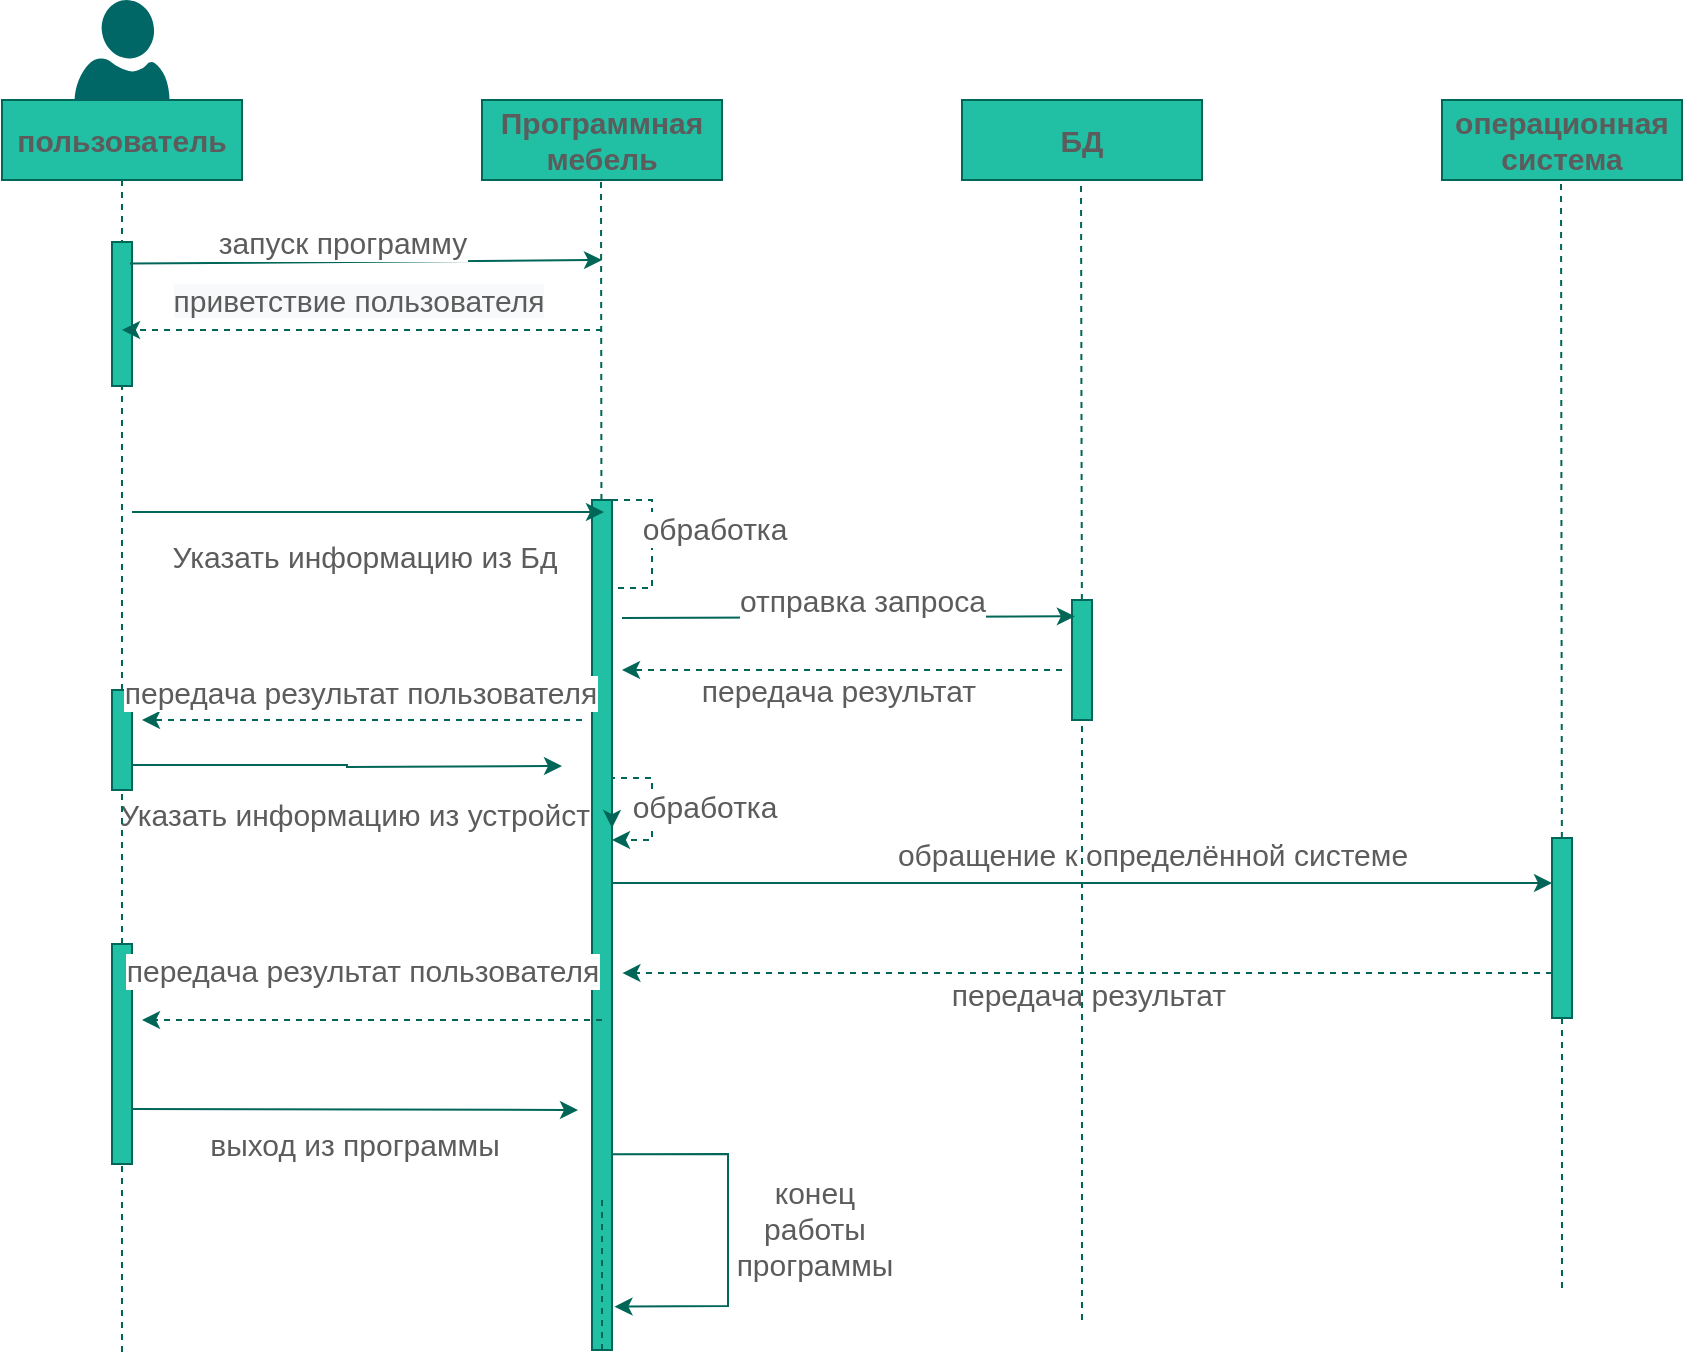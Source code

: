 <mxfile version="20.0.1" type="github">
  <diagram id="kr7Q131r15E99vDvzFHY" name="Page-1">
    <mxGraphModel dx="1240" dy="643" grid="0" gridSize="10" guides="1" tooltips="1" connect="1" arrows="1" fold="1" page="0" pageScale="1" pageWidth="827" pageHeight="1169" math="0" shadow="0">
      <root>
        <mxCell id="0" />
        <mxCell id="1" parent="0" />
        <mxCell id="gIlKsOwYRyPRbe765wBf-1" value="пользователь" style="rounded=0;whiteSpace=wrap;html=1;fillColor=#21C0A5;strokeColor=#006658;fontStyle=1;fontSize=15;fontColor=#5C5C5C;" parent="1" vertex="1">
          <mxGeometry x="120" y="120" width="120" height="40" as="geometry" />
        </mxCell>
        <mxCell id="gIlKsOwYRyPRbe765wBf-2" value="Программная мебель" style="rounded=0;whiteSpace=wrap;html=1;fillColor=#21C0A5;strokeColor=#006658;fontStyle=1;fontSize=15;fontColor=#5C5C5C;" parent="1" vertex="1">
          <mxGeometry x="360" y="120" width="120" height="40" as="geometry" />
        </mxCell>
        <mxCell id="gIlKsOwYRyPRbe765wBf-3" value="БД" style="rounded=0;whiteSpace=wrap;html=1;fillColor=#21C0A5;strokeColor=#006658;fontStyle=1;fontSize=15;fontColor=#5C5C5C;" parent="1" vertex="1">
          <mxGeometry x="600" y="120" width="120" height="40" as="geometry" />
        </mxCell>
        <mxCell id="gIlKsOwYRyPRbe765wBf-4" value="операционная система" style="rounded=0;whiteSpace=wrap;html=1;fillColor=#21C0A5;strokeColor=#006658;fontStyle=1;fontSize=15;fontColor=#5C5C5C;" parent="1" vertex="1">
          <mxGeometry x="840" y="120" width="120" height="40" as="geometry" />
        </mxCell>
        <mxCell id="gIlKsOwYRyPRbe765wBf-7" value="" style="endArrow=none;dashed=1;html=1;rounded=0;entryX=0.5;entryY=1;entryDx=0;entryDy=0;startArrow=none;fontStyle=0;fontSize=15;strokeColor=#006658;fontColor=#5C5C5C;" parent="1" source="gIlKsOwYRyPRbe765wBf-12" target="gIlKsOwYRyPRbe765wBf-1" edge="1">
          <mxGeometry width="50" height="50" relative="1" as="geometry">
            <mxPoint x="180" y="561" as="sourcePoint" />
            <mxPoint x="560" y="210" as="targetPoint" />
          </mxGeometry>
        </mxCell>
        <mxCell id="gIlKsOwYRyPRbe765wBf-8" value="" style="endArrow=none;dashed=1;html=1;rounded=0;entryX=0.5;entryY=1;entryDx=0;entryDy=0;startArrow=none;fontStyle=0;fontSize=15;strokeColor=#006658;fontColor=#5C5C5C;" parent="1" source="gIlKsOwYRyPRbe765wBf-16" edge="1">
          <mxGeometry width="50" height="50" relative="1" as="geometry">
            <mxPoint x="419.5" y="561" as="sourcePoint" />
            <mxPoint x="419.5" y="160" as="targetPoint" />
          </mxGeometry>
        </mxCell>
        <mxCell id="gIlKsOwYRyPRbe765wBf-9" value="" style="endArrow=none;dashed=1;html=1;rounded=0;entryX=0.5;entryY=1;entryDx=0;entryDy=0;fontStyle=0;fontSize=15;startArrow=none;strokeColor=#006658;fontColor=#5C5C5C;" parent="1" source="gIlKsOwYRyPRbe765wBf-17" edge="1">
          <mxGeometry width="50" height="50" relative="1" as="geometry">
            <mxPoint x="659.5" y="561" as="sourcePoint" />
            <mxPoint x="659.5" y="160" as="targetPoint" />
          </mxGeometry>
        </mxCell>
        <mxCell id="gIlKsOwYRyPRbe765wBf-10" value="" style="endArrow=none;dashed=1;html=1;rounded=0;entryX=0.5;entryY=1;entryDx=0;entryDy=0;startArrow=none;fontStyle=0;fontSize=15;strokeColor=#006658;fontColor=#5C5C5C;" parent="1" source="gIlKsOwYRyPRbe765wBf-18" edge="1">
          <mxGeometry width="50" height="50" relative="1" as="geometry">
            <mxPoint x="899.5" y="561" as="sourcePoint" />
            <mxPoint x="899.5" y="160" as="targetPoint" />
          </mxGeometry>
        </mxCell>
        <mxCell id="gIlKsOwYRyPRbe765wBf-11" value="" style="rounded=0;whiteSpace=wrap;html=1;fontStyle=0;fontSize=15;fillColor=#21C0A5;strokeColor=#006658;fontColor=#5C5C5C;" parent="1" vertex="1">
          <mxGeometry x="175" y="191" width="10" height="72" as="geometry" />
        </mxCell>
        <mxCell id="gIlKsOwYRyPRbe765wBf-13" value="" style="rounded=0;whiteSpace=wrap;html=1;fontStyle=0;fontSize=15;fillColor=#21C0A5;strokeColor=#006658;fontColor=#5C5C5C;" parent="1" vertex="1">
          <mxGeometry x="175" y="542" width="10" height="110" as="geometry" />
        </mxCell>
        <mxCell id="gIlKsOwYRyPRbe765wBf-14" value="" style="endArrow=none;dashed=1;html=1;rounded=0;entryX=0.5;entryY=1;entryDx=0;entryDy=0;fontStyle=0;fontSize=15;strokeColor=#006658;fontColor=#5C5C5C;" parent="1" target="gIlKsOwYRyPRbe765wBf-13" edge="1">
          <mxGeometry width="50" height="50" relative="1" as="geometry">
            <mxPoint x="180" y="746" as="sourcePoint" />
            <mxPoint x="180" y="160" as="targetPoint" />
          </mxGeometry>
        </mxCell>
        <mxCell id="gIlKsOwYRyPRbe765wBf-33" style="edgeStyle=orthogonalEdgeStyle;rounded=0;orthogonalLoop=1;jettySize=auto;html=1;exitX=1;exitY=0.75;exitDx=0;exitDy=0;fontStyle=0;fontSize=15;strokeColor=#006658;fontColor=#5C5C5C;" parent="1" source="gIlKsOwYRyPRbe765wBf-12" edge="1">
          <mxGeometry relative="1" as="geometry">
            <mxPoint x="400" y="453" as="targetPoint" />
          </mxGeometry>
        </mxCell>
        <mxCell id="gIlKsOwYRyPRbe765wBf-34" value="Указать информацию из устройств" style="edgeLabel;html=1;align=center;verticalAlign=middle;resizable=0;points=[];fontStyle=0;fontSize=15;fontColor=#5C5C5C;" parent="gIlKsOwYRyPRbe765wBf-33" vertex="1" connectable="0">
          <mxGeometry x="0.18" relative="1" as="geometry">
            <mxPoint x="-12" y="23" as="offset" />
          </mxGeometry>
        </mxCell>
        <mxCell id="gIlKsOwYRyPRbe765wBf-12" value="" style="rounded=0;whiteSpace=wrap;html=1;fontStyle=0;fontSize=15;fillColor=#21C0A5;strokeColor=#006658;fontColor=#5C5C5C;" parent="1" vertex="1">
          <mxGeometry x="175" y="415" width="10" height="50" as="geometry" />
        </mxCell>
        <mxCell id="gIlKsOwYRyPRbe765wBf-15" value="" style="endArrow=none;dashed=1;html=1;rounded=0;entryX=0.5;entryY=1;entryDx=0;entryDy=0;startArrow=none;fontStyle=0;fontSize=15;strokeColor=#006658;fontColor=#5C5C5C;" parent="1" source="gIlKsOwYRyPRbe765wBf-13" target="gIlKsOwYRyPRbe765wBf-12" edge="1">
          <mxGeometry width="50" height="50" relative="1" as="geometry">
            <mxPoint x="180" y="430" as="sourcePoint" />
            <mxPoint x="180" y="160" as="targetPoint" />
          </mxGeometry>
        </mxCell>
        <mxCell id="gIlKsOwYRyPRbe765wBf-55" style="edgeStyle=orthogonalEdgeStyle;rounded=0;orthogonalLoop=1;jettySize=auto;html=1;exitX=0;exitY=0.75;exitDx=0;exitDy=0;dashed=1;fontSize=15;strokeColor=#006658;fontColor=#5C5C5C;" parent="1" source="gIlKsOwYRyPRbe765wBf-18" edge="1">
          <mxGeometry relative="1" as="geometry">
            <mxPoint x="430.211" y="556.526" as="targetPoint" />
          </mxGeometry>
        </mxCell>
        <mxCell id="gIlKsOwYRyPRbe765wBf-57" value="передача результат&amp;nbsp;" style="edgeLabel;html=1;align=center;verticalAlign=middle;resizable=0;points=[];fontSize=15;fontColor=#5C5C5C;" parent="gIlKsOwYRyPRbe765wBf-55" vertex="1" connectable="0">
          <mxGeometry x="-0.123" y="-2" relative="1" as="geometry">
            <mxPoint x="-26" y="12" as="offset" />
          </mxGeometry>
        </mxCell>
        <mxCell id="gIlKsOwYRyPRbe765wBf-18" value="" style="rounded=0;whiteSpace=wrap;html=1;fontStyle=0;fontSize=15;fillColor=#21C0A5;strokeColor=#006658;fontColor=#5C5C5C;" parent="1" vertex="1">
          <mxGeometry x="895" y="489" width="10" height="90" as="geometry" />
        </mxCell>
        <mxCell id="gIlKsOwYRyPRbe765wBf-19" value="" style="endArrow=none;dashed=1;html=1;rounded=0;entryX=0.5;entryY=1;entryDx=0;entryDy=0;fontStyle=0;fontSize=15;strokeColor=#006658;fontColor=#5C5C5C;" parent="1" target="gIlKsOwYRyPRbe765wBf-18" edge="1">
          <mxGeometry width="50" height="50" relative="1" as="geometry">
            <mxPoint x="900" y="714" as="sourcePoint" />
            <mxPoint x="899.5" y="160" as="targetPoint" />
          </mxGeometry>
        </mxCell>
        <mxCell id="gIlKsOwYRyPRbe765wBf-45" style="edgeStyle=orthogonalEdgeStyle;rounded=0;orthogonalLoop=1;jettySize=auto;html=1;exitX=1;exitY=0.5;exitDx=0;exitDy=0;fontSize=15;dashed=1;strokeColor=#006658;fontColor=#5C5C5C;" parent="1" source="gIlKsOwYRyPRbe765wBf-16" target="gIlKsOwYRyPRbe765wBf-16" edge="1">
          <mxGeometry relative="1" as="geometry">
            <mxPoint x="450" y="510" as="targetPoint" />
            <Array as="points">
              <mxPoint x="425" y="459" />
              <mxPoint x="445" y="459" />
              <mxPoint x="445" y="490" />
            </Array>
          </mxGeometry>
        </mxCell>
        <mxCell id="gIlKsOwYRyPRbe765wBf-46" value="обработка" style="edgeLabel;html=1;align=center;verticalAlign=middle;resizable=0;points=[];fontSize=15;fontColor=#5C5C5C;" parent="gIlKsOwYRyPRbe765wBf-45" vertex="1" connectable="0">
          <mxGeometry x="0.009" y="1" relative="1" as="geometry">
            <mxPoint x="47" y="13" as="offset" />
          </mxGeometry>
        </mxCell>
        <mxCell id="gIlKsOwYRyPRbe765wBf-56" style="edgeStyle=orthogonalEdgeStyle;rounded=0;orthogonalLoop=1;jettySize=auto;html=1;exitX=1;exitY=0.5;exitDx=0;exitDy=0;entryX=0;entryY=0.25;entryDx=0;entryDy=0;fontSize=15;strokeColor=#006658;fontColor=#5C5C5C;" parent="1" source="gIlKsOwYRyPRbe765wBf-16" target="gIlKsOwYRyPRbe765wBf-18" edge="1">
          <mxGeometry relative="1" as="geometry">
            <Array as="points">
              <mxPoint x="425" y="512" />
            </Array>
          </mxGeometry>
        </mxCell>
        <mxCell id="gIlKsOwYRyPRbe765wBf-58" value="обращение к определённой системе" style="edgeLabel;html=1;align=center;verticalAlign=middle;resizable=0;points=[];fontSize=15;fontColor=#5C5C5C;" parent="gIlKsOwYRyPRbe765wBf-56" vertex="1" connectable="0">
          <mxGeometry x="0.205" y="-1" relative="1" as="geometry">
            <mxPoint x="-5" y="-16" as="offset" />
          </mxGeometry>
        </mxCell>
        <mxCell id="gIlKsOwYRyPRbe765wBf-16" value="" style="rounded=0;whiteSpace=wrap;html=1;fontStyle=0;fontSize=15;fillColor=#21C0A5;strokeColor=#006658;fontColor=#5C5C5C;" parent="1" vertex="1">
          <mxGeometry x="415" y="320" width="10" height="425" as="geometry" />
        </mxCell>
        <mxCell id="gIlKsOwYRyPRbe765wBf-20" value="" style="endArrow=none;dashed=1;html=1;rounded=0;entryX=0.5;entryY=1;entryDx=0;entryDy=0;fontStyle=0;fontSize=15;strokeColor=#006658;fontColor=#5C5C5C;" parent="1" target="gIlKsOwYRyPRbe765wBf-16" edge="1">
          <mxGeometry width="50" height="50" relative="1" as="geometry">
            <mxPoint x="420" y="670" as="sourcePoint" />
            <mxPoint x="419.5" y="160" as="targetPoint" />
          </mxGeometry>
        </mxCell>
        <mxCell id="gIlKsOwYRyPRbe765wBf-21" value="" style="endArrow=classic;html=1;rounded=0;exitX=0.9;exitY=0.15;exitDx=0;exitDy=0;exitPerimeter=0;fontStyle=0;fontSize=15;strokeColor=#006658;fontColor=#5C5C5C;" parent="1" source="gIlKsOwYRyPRbe765wBf-11" edge="1">
          <mxGeometry width="50" height="50" relative="1" as="geometry">
            <mxPoint x="570" y="400" as="sourcePoint" />
            <mxPoint x="420" y="200" as="targetPoint" />
          </mxGeometry>
        </mxCell>
        <mxCell id="gIlKsOwYRyPRbe765wBf-24" value="запуск программу" style="edgeLabel;html=1;align=center;verticalAlign=middle;resizable=0;points=[];fontStyle=0;fontSize=15;fontColor=#5C5C5C;" parent="gIlKsOwYRyPRbe765wBf-21" vertex="1" connectable="0">
          <mxGeometry x="-0.508" y="3" relative="1" as="geometry">
            <mxPoint x="48" y="-8" as="offset" />
          </mxGeometry>
        </mxCell>
        <mxCell id="gIlKsOwYRyPRbe765wBf-22" value="" style="endArrow=classic;html=1;rounded=0;dashed=1;fontStyle=0;fontSize=15;strokeColor=#006658;fontColor=#5C5C5C;" parent="1" edge="1">
          <mxGeometry width="50" height="50" relative="1" as="geometry">
            <mxPoint x="420" y="235" as="sourcePoint" />
            <mxPoint x="180" y="235" as="targetPoint" />
          </mxGeometry>
        </mxCell>
        <mxCell id="gIlKsOwYRyPRbe765wBf-26" value="&lt;span style=&quot;font-size: 15px; text-align: left; background-color: rgb(248, 249, 250);&quot;&gt;приветствие пользователя&lt;/span&gt;" style="edgeLabel;html=1;align=center;verticalAlign=middle;resizable=0;points=[];fontStyle=0;fontSize=15;fontColor=#5C5C5C;" parent="gIlKsOwYRyPRbe765wBf-22" vertex="1" connectable="0">
          <mxGeometry x="0.237" y="-1" relative="1" as="geometry">
            <mxPoint x="26" y="-14" as="offset" />
          </mxGeometry>
        </mxCell>
        <mxCell id="gIlKsOwYRyPRbe765wBf-23" value="" style="endArrow=classic;html=1;rounded=0;exitX=0.9;exitY=0.629;exitDx=0;exitDy=0;exitPerimeter=0;fontStyle=0;fontSize=15;strokeColor=#006658;fontColor=#5C5C5C;" parent="1" edge="1">
          <mxGeometry width="50" height="50" relative="1" as="geometry">
            <mxPoint x="185" y="326.06" as="sourcePoint" />
            <mxPoint x="421" y="326" as="targetPoint" />
          </mxGeometry>
        </mxCell>
        <mxCell id="gIlKsOwYRyPRbe765wBf-27" value="Указать информацию из Бд" style="edgeLabel;html=1;align=center;verticalAlign=middle;resizable=0;points=[];fontStyle=0;fontSize=15;fontColor=#5C5C5C;" parent="gIlKsOwYRyPRbe765wBf-23" vertex="1" connectable="0">
          <mxGeometry x="-0.288" relative="1" as="geometry">
            <mxPoint x="32" y="22" as="offset" />
          </mxGeometry>
        </mxCell>
        <mxCell id="gIlKsOwYRyPRbe765wBf-28" style="edgeStyle=orthogonalEdgeStyle;rounded=0;orthogonalLoop=1;jettySize=auto;html=1;exitX=1;exitY=0;exitDx=0;exitDy=0;entryX=1;entryY=0.386;entryDx=0;entryDy=0;entryPerimeter=0;dashed=1;fontStyle=0;fontSize=15;strokeColor=#006658;fontColor=#5C5C5C;" parent="1" source="gIlKsOwYRyPRbe765wBf-16" target="gIlKsOwYRyPRbe765wBf-16" edge="1">
          <mxGeometry relative="1" as="geometry">
            <Array as="points">
              <mxPoint x="425" y="320" />
              <mxPoint x="445" y="320" />
              <mxPoint x="445" y="364" />
            </Array>
          </mxGeometry>
        </mxCell>
        <mxCell id="gIlKsOwYRyPRbe765wBf-29" value="обработка" style="edgeLabel;html=1;align=center;verticalAlign=middle;resizable=0;points=[];fontStyle=0;fontSize=15;fontColor=#5C5C5C;" parent="gIlKsOwYRyPRbe765wBf-28" vertex="1" connectable="0">
          <mxGeometry x="0.34" relative="1" as="geometry">
            <mxPoint x="51" y="-83" as="offset" />
          </mxGeometry>
        </mxCell>
        <mxCell id="gIlKsOwYRyPRbe765wBf-30" value="" style="endArrow=classic;html=1;rounded=0;dashed=1;fontStyle=0;fontSize=15;strokeColor=#006658;fontColor=#5C5C5C;" parent="1" edge="1">
          <mxGeometry width="50" height="50" relative="1" as="geometry">
            <mxPoint x="410" y="430" as="sourcePoint" />
            <mxPoint x="190" y="430" as="targetPoint" />
          </mxGeometry>
        </mxCell>
        <mxCell id="gIlKsOwYRyPRbe765wBf-31" value="передача результат пользователя" style="edgeLabel;html=1;align=center;verticalAlign=middle;resizable=0;points=[];fontStyle=0;fontSize=15;fontColor=#5C5C5C;" parent="gIlKsOwYRyPRbe765wBf-30" vertex="1" connectable="0">
          <mxGeometry x="0.268" y="1" relative="1" as="geometry">
            <mxPoint x="28" y="-15" as="offset" />
          </mxGeometry>
        </mxCell>
        <mxCell id="gIlKsOwYRyPRbe765wBf-35" value="" style="endArrow=classic;html=1;rounded=0;fontSize=15;dashed=1;strokeColor=#006658;fontColor=#5C5C5C;" parent="1" edge="1">
          <mxGeometry width="50" height="50" relative="1" as="geometry">
            <mxPoint x="420" y="580" as="sourcePoint" />
            <mxPoint x="190" y="580" as="targetPoint" />
          </mxGeometry>
        </mxCell>
        <mxCell id="gIlKsOwYRyPRbe765wBf-38" value="передача результат пользователя" style="edgeLabel;html=1;align=center;verticalAlign=middle;resizable=0;points=[];fontSize=15;fontColor=#5C5C5C;" parent="gIlKsOwYRyPRbe765wBf-35" vertex="1" connectable="0">
          <mxGeometry x="-0.417" y="2" relative="1" as="geometry">
            <mxPoint x="-53" y="-27" as="offset" />
          </mxGeometry>
        </mxCell>
        <mxCell id="gIlKsOwYRyPRbe765wBf-36" value="" style="endArrow=classic;html=1;rounded=0;fontSize=15;exitX=1;exitY=0.75;exitDx=0;exitDy=0;strokeColor=#006658;fontColor=#5C5C5C;" parent="1" source="gIlKsOwYRyPRbe765wBf-13" edge="1">
          <mxGeometry width="50" height="50" relative="1" as="geometry">
            <mxPoint x="410" y="660" as="sourcePoint" />
            <mxPoint x="408" y="625" as="targetPoint" />
          </mxGeometry>
        </mxCell>
        <mxCell id="gIlKsOwYRyPRbe765wBf-39" value="выход из программы" style="edgeLabel;html=1;align=center;verticalAlign=middle;resizable=0;points=[];fontSize=15;fontColor=#5C5C5C;" parent="gIlKsOwYRyPRbe765wBf-36" vertex="1" connectable="0">
          <mxGeometry x="-0.221" y="-6" relative="1" as="geometry">
            <mxPoint x="24" y="11" as="offset" />
          </mxGeometry>
        </mxCell>
        <mxCell id="gIlKsOwYRyPRbe765wBf-17" value="" style="rounded=0;whiteSpace=wrap;html=1;fontStyle=0;fontSize=15;fillColor=#21C0A5;strokeColor=#006658;fontColor=#5C5C5C;" parent="1" vertex="1">
          <mxGeometry x="655" y="370" width="10" height="60" as="geometry" />
        </mxCell>
        <mxCell id="gIlKsOwYRyPRbe765wBf-40" value="" style="endArrow=none;dashed=1;html=1;rounded=0;entryX=0.5;entryY=1;entryDx=0;entryDy=0;fontStyle=0;fontSize=15;strokeColor=#006658;fontColor=#5C5C5C;" parent="1" target="gIlKsOwYRyPRbe765wBf-17" edge="1">
          <mxGeometry width="50" height="50" relative="1" as="geometry">
            <mxPoint x="660" y="730" as="sourcePoint" />
            <mxPoint x="659.5" y="160.0" as="targetPoint" />
          </mxGeometry>
        </mxCell>
        <mxCell id="gIlKsOwYRyPRbe765wBf-42" value="" style="endArrow=classic;html=1;rounded=0;fontSize=15;entryX=0.143;entryY=0.136;entryDx=0;entryDy=0;entryPerimeter=0;strokeColor=#006658;fontColor=#5C5C5C;" parent="1" target="gIlKsOwYRyPRbe765wBf-17" edge="1">
          <mxGeometry width="50" height="50" relative="1" as="geometry">
            <mxPoint x="430" y="379" as="sourcePoint" />
            <mxPoint x="410" y="320" as="targetPoint" />
          </mxGeometry>
        </mxCell>
        <mxCell id="gIlKsOwYRyPRbe765wBf-43" value="отправка запроса" style="edgeLabel;html=1;align=center;verticalAlign=middle;resizable=0;points=[];fontSize=15;fontColor=#5C5C5C;" parent="gIlKsOwYRyPRbe765wBf-42" vertex="1" connectable="0">
          <mxGeometry x="-0.596" relative="1" as="geometry">
            <mxPoint x="74" y="-9" as="offset" />
          </mxGeometry>
        </mxCell>
        <mxCell id="gIlKsOwYRyPRbe765wBf-44" value="" style="endArrow=classic;html=1;rounded=0;dashed=1;fontSize=15;strokeColor=#006658;fontColor=#5C5C5C;" parent="1" edge="1">
          <mxGeometry width="50" height="50" relative="1" as="geometry">
            <mxPoint x="650" y="405" as="sourcePoint" />
            <mxPoint x="430" y="405" as="targetPoint" />
          </mxGeometry>
        </mxCell>
        <mxCell id="gIlKsOwYRyPRbe765wBf-47" value="передача результат&amp;nbsp;" style="edgeLabel;html=1;align=center;verticalAlign=middle;resizable=0;points=[];fontSize=15;fontColor=#5C5C5C;" parent="gIlKsOwYRyPRbe765wBf-44" vertex="1" connectable="0">
          <mxGeometry x="-0.213" y="1" relative="1" as="geometry">
            <mxPoint x="-24" y="9" as="offset" />
          </mxGeometry>
        </mxCell>
        <mxCell id="gIlKsOwYRyPRbe765wBf-59" value="" style="endArrow=classic;html=1;rounded=0;fontSize=15;exitX=1;exitY=0.924;exitDx=0;exitDy=0;exitPerimeter=0;entryX=1.125;entryY=0.949;entryDx=0;entryDy=0;entryPerimeter=0;strokeColor=#006658;fontColor=#5C5C5C;" parent="1" target="gIlKsOwYRyPRbe765wBf-16" edge="1">
          <mxGeometry width="50" height="50" relative="1" as="geometry">
            <mxPoint x="425" y="647.16" as="sourcePoint" />
            <mxPoint x="493" y="704" as="targetPoint" />
            <Array as="points">
              <mxPoint x="483" y="647" />
              <mxPoint x="483" y="723" />
            </Array>
          </mxGeometry>
        </mxCell>
        <mxCell id="gIlKsOwYRyPRbe765wBf-60" value="конец &lt;br&gt;работы &lt;br&gt;программы" style="edgeLabel;html=1;align=center;verticalAlign=middle;resizable=0;points=[];fontSize=15;fontColor=#5C5C5C;" parent="gIlKsOwYRyPRbe765wBf-59" vertex="1" connectable="0">
          <mxGeometry x="0.263" y="3" relative="1" as="geometry">
            <mxPoint x="40" y="-26" as="offset" />
          </mxGeometry>
        </mxCell>
        <mxCell id="slkrBJjLDzf_25yYzBkS-1" value="" style="verticalLabelPosition=bottom;html=1;verticalAlign=top;align=center;strokeColor=none;fillColor=#006666;shape=mxgraph.azure.user;rounded=0;sketch=0;fontColor=#5C5C5C;" vertex="1" parent="1">
          <mxGeometry x="156.25" y="70" width="47.5" height="50" as="geometry" />
        </mxCell>
      </root>
    </mxGraphModel>
  </diagram>
</mxfile>
